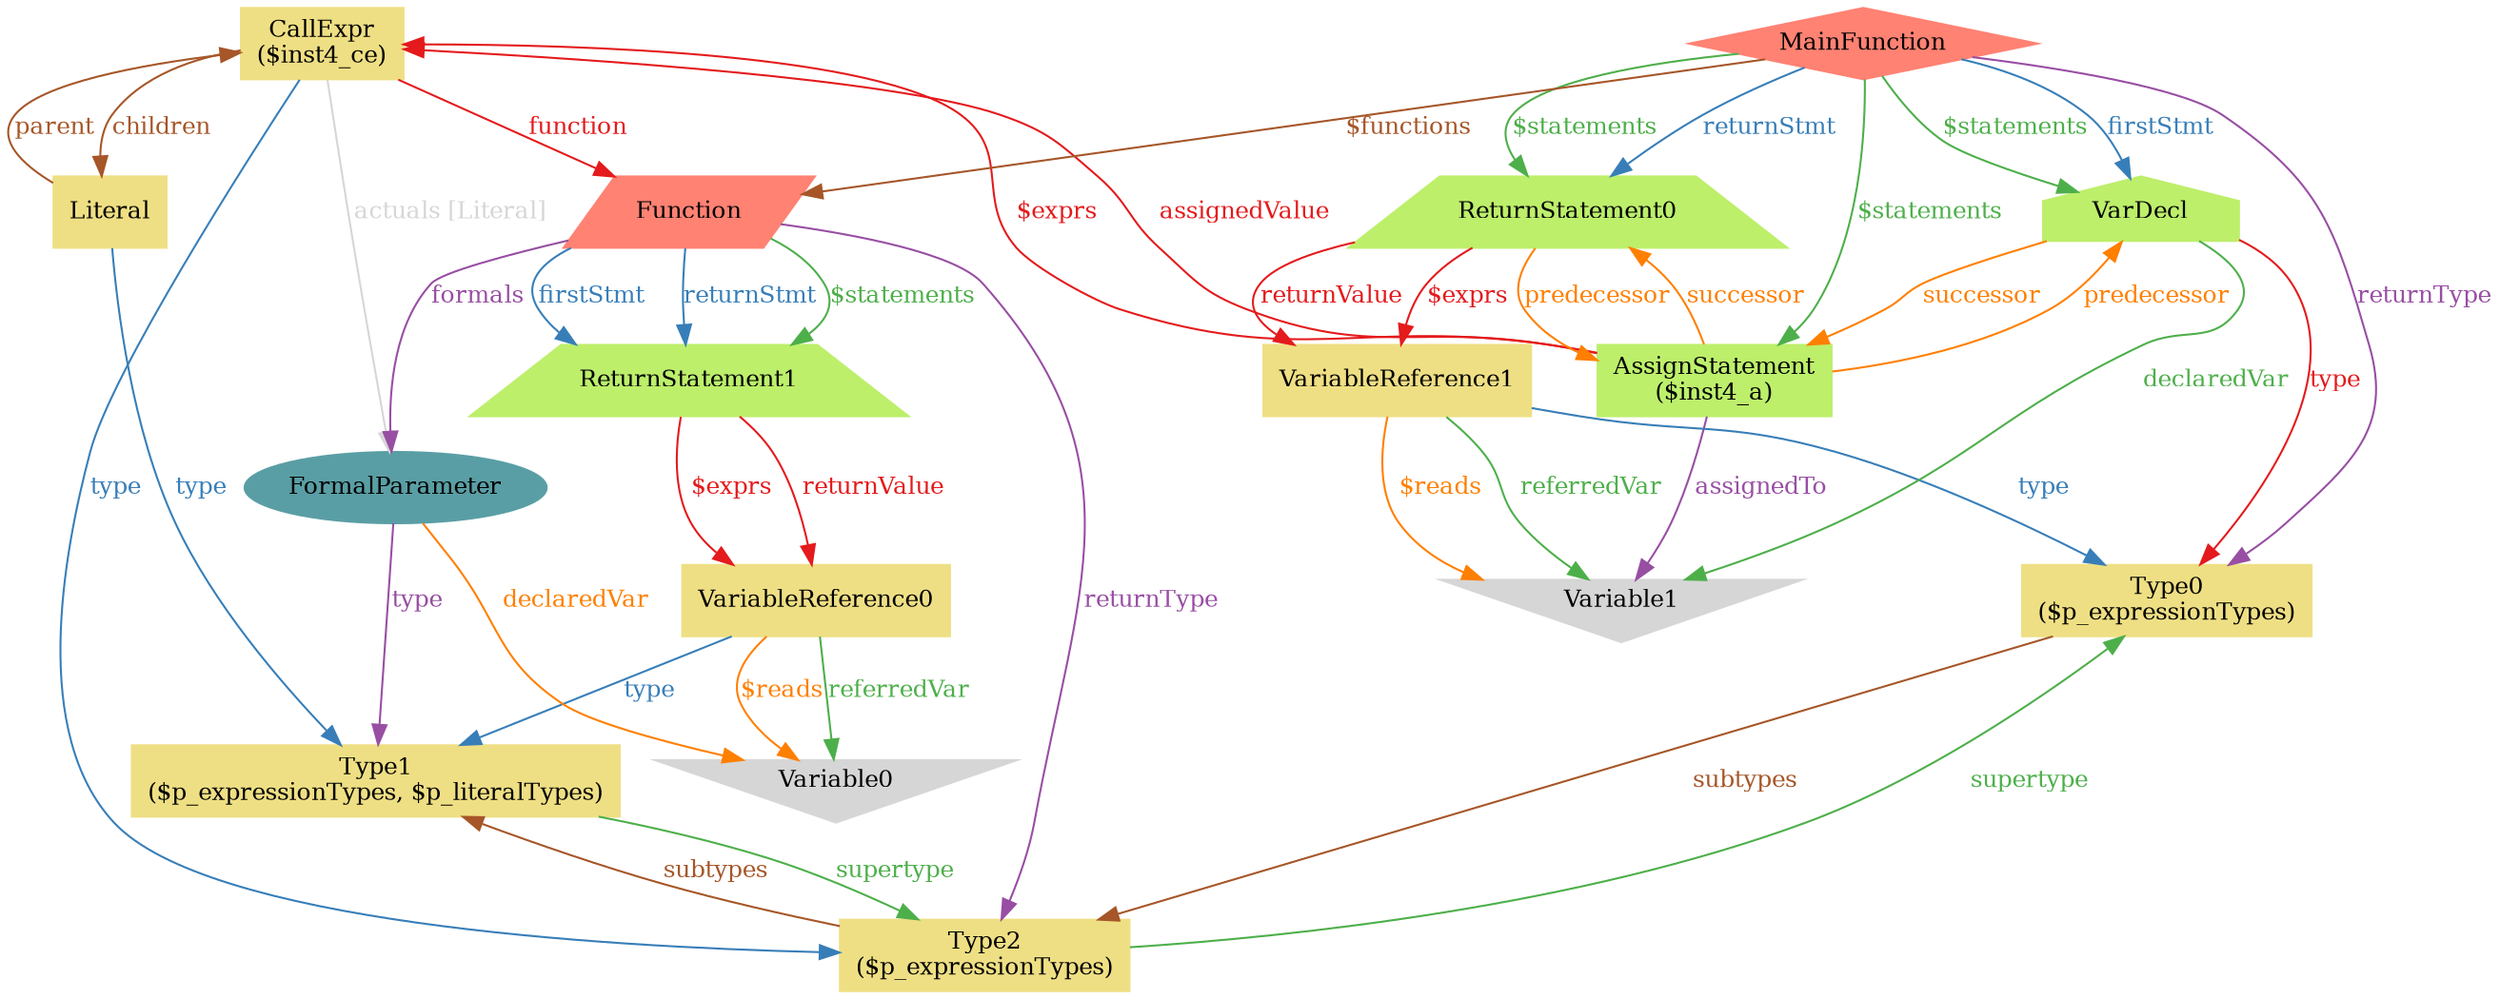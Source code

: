 digraph "graph" {
graph [fontsize=12]
node [fontsize=12]
edge [fontsize=12]
rankdir=TB;
"N14" -> "N2" [uuid = "<AssignStatement, CallExpr>", color = "#e41a1c", fontcolor = "#e41a1c", style = "solid", label = "$exprs", dir = "back", weight = "1"]
"N7" -> "N6" [uuid = "<ReturnStatement0, VariableReference1>", color = "#e41a1c", fontcolor = "#e41a1c", style = "solid", label = "$exprs", dir = "forward", weight = "1"]
"N11" -> "N10" [uuid = "<ReturnStatement1, VariableReference0>", color = "#e41a1c", fontcolor = "#e41a1c", style = "solid", label = "$exprs", dir = "forward", weight = "1"]
"N15" -> "N13" [uuid = "<MainFunction, Function>", color = "#a65628", fontcolor = "#a65628", style = "solid", label = "$functions", dir = "forward", weight = "1"]
"N10" -> "N1" [uuid = "<VariableReference0, Variable0>", color = "#ff7f00", fontcolor = "#ff7f00", style = "solid", label = "$reads", dir = "forward", weight = "1"]
"N6" -> "N0" [uuid = "<VariableReference1, Variable1>", color = "#ff7f00", fontcolor = "#ff7f00", style = "solid", label = "$reads", dir = "forward", weight = "1"]
"N13" -> "N11" [uuid = "<Function, ReturnStatement1>", color = "#4daf4a", fontcolor = "#4daf4a", style = "solid", label = "$statements", dir = "forward", weight = "1"]
"N15" -> "N2" [uuid = "<MainFunction, AssignStatement>", color = "#4daf4a", fontcolor = "#4daf4a", style = "solid", label = "$statements", dir = "forward", weight = "1"]
"N15" -> "N7" [uuid = "<MainFunction, ReturnStatement0>", color = "#4daf4a", fontcolor = "#4daf4a", style = "solid", label = "$statements", dir = "forward", weight = "1"]
"N15" -> "N8" [uuid = "<MainFunction, VarDecl>", color = "#4daf4a", fontcolor = "#4daf4a", style = "solid", label = "$statements", dir = "forward", weight = "1"]
"N14" -> "N12" [uuid = "<CallExpr, Literal, FormalParameter>", color = "#d6d6d6", fontcolor = "#d6d6d6", style = "solid", label = "actuals [Literal]", dir = "forward", weight = "1"]
"N2" -> "N0" [uuid = "<AssignStatement, Variable1>", color = "#984ea3", fontcolor = "#984ea3", style = "solid", label = "assignedTo", dir = "forward", weight = "1"]
"N14" -> "N2" [uuid = "<AssignStatement, CallExpr>", color = "#e41a1c", fontcolor = "#e41a1c", style = "solid", label = "assignedValue", dir = "back", weight = "1"]
"N14" -> "N9" [uuid = "<CallExpr, Literal>", color = "#a65628", fontcolor = "#a65628", style = "solid", label = "children", dir = "forward", weight = "1"]
"N12" -> "N1" [uuid = "<FormalParameter, Variable0>", color = "#ff7f00", fontcolor = "#ff7f00", style = "solid", label = "declaredVar", dir = "forward", weight = "1"]
"N8" -> "N0" [uuid = "<VarDecl, Variable1>", color = "#4daf4a", fontcolor = "#4daf4a", style = "solid", label = "declaredVar", dir = "forward", weight = "1"]
"N13" -> "N11" [uuid = "<Function, ReturnStatement1>", color = "#377eb8", fontcolor = "#377eb8", style = "solid", label = "firstStmt", dir = "forward", weight = "1"]
"N15" -> "N8" [uuid = "<MainFunction, VarDecl>", color = "#377eb8", fontcolor = "#377eb8", style = "solid", label = "firstStmt", dir = "forward", weight = "1"]
"N13" -> "N12" [uuid = "<Function, FormalParameter>", color = "#984ea3", fontcolor = "#984ea3", style = "solid", label = "formals", dir = "forward", weight = "1"]
"N14" -> "N13" [uuid = "<CallExpr, Function>", color = "#e41a1c", fontcolor = "#e41a1c", style = "solid", label = "function", dir = "forward", weight = "1"]
"N14" -> "N9" [uuid = "<Literal, CallExpr>", color = "#a65628", fontcolor = "#a65628", style = "solid", label = "parent", dir = "back", weight = "1"]
"N8" -> "N2" [uuid = "<AssignStatement, VarDecl>", color = "#ff7f00", fontcolor = "#ff7f00", style = "solid", label = "predecessor", dir = "back", weight = "1"]
"N7" -> "N2" [uuid = "<ReturnStatement0, AssignStatement>", color = "#ff7f00", fontcolor = "#ff7f00", style = "solid", label = "predecessor", dir = "forward", weight = "1"]
"N10" -> "N1" [uuid = "<VariableReference0, Variable0>", color = "#4daf4a", fontcolor = "#4daf4a", style = "solid", label = "referredVar", dir = "forward", weight = "1"]
"N6" -> "N0" [uuid = "<VariableReference1, Variable1>", color = "#4daf4a", fontcolor = "#4daf4a", style = "solid", label = "referredVar", dir = "forward", weight = "1"]
"N13" -> "N11" [uuid = "<Function, ReturnStatement1>", color = "#377eb8", fontcolor = "#377eb8", style = "solid", label = "returnStmt", dir = "forward", weight = "1"]
"N15" -> "N7" [uuid = "<MainFunction, ReturnStatement0>", color = "#377eb8", fontcolor = "#377eb8", style = "solid", label = "returnStmt", dir = "forward", weight = "1"]
"N13" -> "N3" [uuid = "<Function, Type2>", color = "#984ea3", fontcolor = "#984ea3", style = "solid", label = "returnType", dir = "forward", weight = "1"]
"N15" -> "N5" [uuid = "<MainFunction, Type0>", color = "#984ea3", fontcolor = "#984ea3", style = "solid", label = "returnType", dir = "forward", weight = "1"]
"N7" -> "N6" [uuid = "<ReturnStatement0, VariableReference1>", color = "#e41a1c", fontcolor = "#e41a1c", style = "solid", label = "returnValue", dir = "forward", weight = "1"]
"N11" -> "N10" [uuid = "<ReturnStatement1, VariableReference0>", color = "#e41a1c", fontcolor = "#e41a1c", style = "solid", label = "returnValue", dir = "forward", weight = "1"]
"N5" -> "N3" [uuid = "<Type0, Type2>", color = "#a65628", fontcolor = "#a65628", style = "solid", label = "subtypes", dir = "forward", weight = "1"]
"N4" -> "N3" [uuid = "<Type2, Type1>", color = "#a65628", fontcolor = "#a65628", style = "solid", label = "subtypes", dir = "back", weight = "1"]
"N7" -> "N2" [uuid = "<AssignStatement, ReturnStatement0>", color = "#ff7f00", fontcolor = "#ff7f00", style = "solid", label = "successor", dir = "back", weight = "1"]
"N8" -> "N2" [uuid = "<VarDecl, AssignStatement>", color = "#ff7f00", fontcolor = "#ff7f00", style = "solid", label = "successor", dir = "forward", weight = "1"]
"N4" -> "N3" [uuid = "<Type1, Type2>", color = "#4daf4a", fontcolor = "#4daf4a", style = "solid", label = "supertype", dir = "forward", weight = "1"]
"N5" -> "N3" [uuid = "<Type2, Type0>", color = "#4daf4a", fontcolor = "#4daf4a", style = "solid", label = "supertype", dir = "back", weight = "1"]
"N14" -> "N3" [uuid = "<CallExpr, Type2>", color = "#377eb8", fontcolor = "#377eb8", style = "solid", label = "type", dir = "forward", weight = "1"]
"N9" -> "N4" [uuid = "<Literal, Type1>", color = "#377eb8", fontcolor = "#377eb8", style = "solid", label = "type", dir = "forward", weight = "1"]
"N10" -> "N4" [uuid = "<VariableReference0, Type1>", color = "#377eb8", fontcolor = "#377eb8", style = "solid", label = "type", dir = "forward", weight = "1"]
"N6" -> "N5" [uuid = "<VariableReference1, Type0>", color = "#377eb8", fontcolor = "#377eb8", style = "solid", label = "type", dir = "forward", weight = "1"]
"N12" -> "N4" [uuid = "<FormalParameter, Type1>", color = "#984ea3", fontcolor = "#984ea3", style = "solid", label = "type", dir = "forward", weight = "1"]
"N8" -> "N5" [uuid = "<VarDecl, Type0>", color = "#e41a1c", fontcolor = "#e41a1c", style = "solid", label = "type", dir = "forward", weight = "1"]
"N0" [uuid="Variable1", label="Variable1", color="#d6d6d6", fontcolor = "#000000", shape = "invtriangle", style = "filled, solid"]
"N1" [uuid="Variable0", label="Variable0", color="#d6d6d6", fontcolor = "#000000", shape = "invtriangle", style = "filled, solid"]
"N2" [uuid="AssignStatement", label="AssignStatement\n($inst4_a)", color="#bdef6b", fontcolor = "#000000", shape = "box", style = "filled, solid"]
"N3" [uuid="Type2", label="Type2\n($p_expressionTypes)", color="#efdf84", fontcolor = "#000000", shape = "box", style = "filled, solid"]
"N4" [uuid="Type1", label="Type1\n($p_expressionTypes, $p_literalTypes)", color="#efdf84", fontcolor = "#000000", shape = "box", style = "filled, solid"]
"N5" [uuid="Type0", label="Type0\n($p_expressionTypes)", color="#efdf84", fontcolor = "#000000", shape = "box", style = "filled, solid"]
"N6" [uuid="VariableReference1", label="VariableReference1", color="#efdf84", fontcolor = "#000000", shape = "box", style = "filled, solid"]
"N7" [uuid="ReturnStatement0", label="ReturnStatement0", color="#bdef6b", fontcolor = "#000000", shape = "trapezium", style = "filled, solid"]
"N8" [uuid="VarDecl", label="VarDecl", color="#bdef6b", fontcolor = "#000000", shape = "house", style = "filled, solid"]
"N9" [uuid="Literal", label="Literal", color="#efdf84", fontcolor = "#000000", shape = "box", style = "filled, solid"]
"N10" [uuid="VariableReference0", label="VariableReference0", color="#efdf84", fontcolor = "#000000", shape = "box", style = "filled, solid"]
"N11" [uuid="ReturnStatement1", label="ReturnStatement1", color="#bdef6b", fontcolor = "#000000", shape = "trapezium", style = "filled, solid"]
"N12" [uuid="FormalParameter", label="FormalParameter", color="#5a9ea5", fontcolor = "#000000", shape = "ellipse", style = "filled, solid"]
"N13" [uuid="Function", label="Function", color="#ff8273", fontcolor = "#000000", shape = "parallelogram", style = "filled, solid"]
"N14" [uuid="CallExpr", label="CallExpr\n($inst4_ce)", color="#efdf84", fontcolor = "#000000", shape = "box", style = "filled, solid"]
"N15" [uuid="MainFunction", label="MainFunction", color="#ff8273", fontcolor = "#000000", shape = "diamond", style = "filled, solid"]
}
